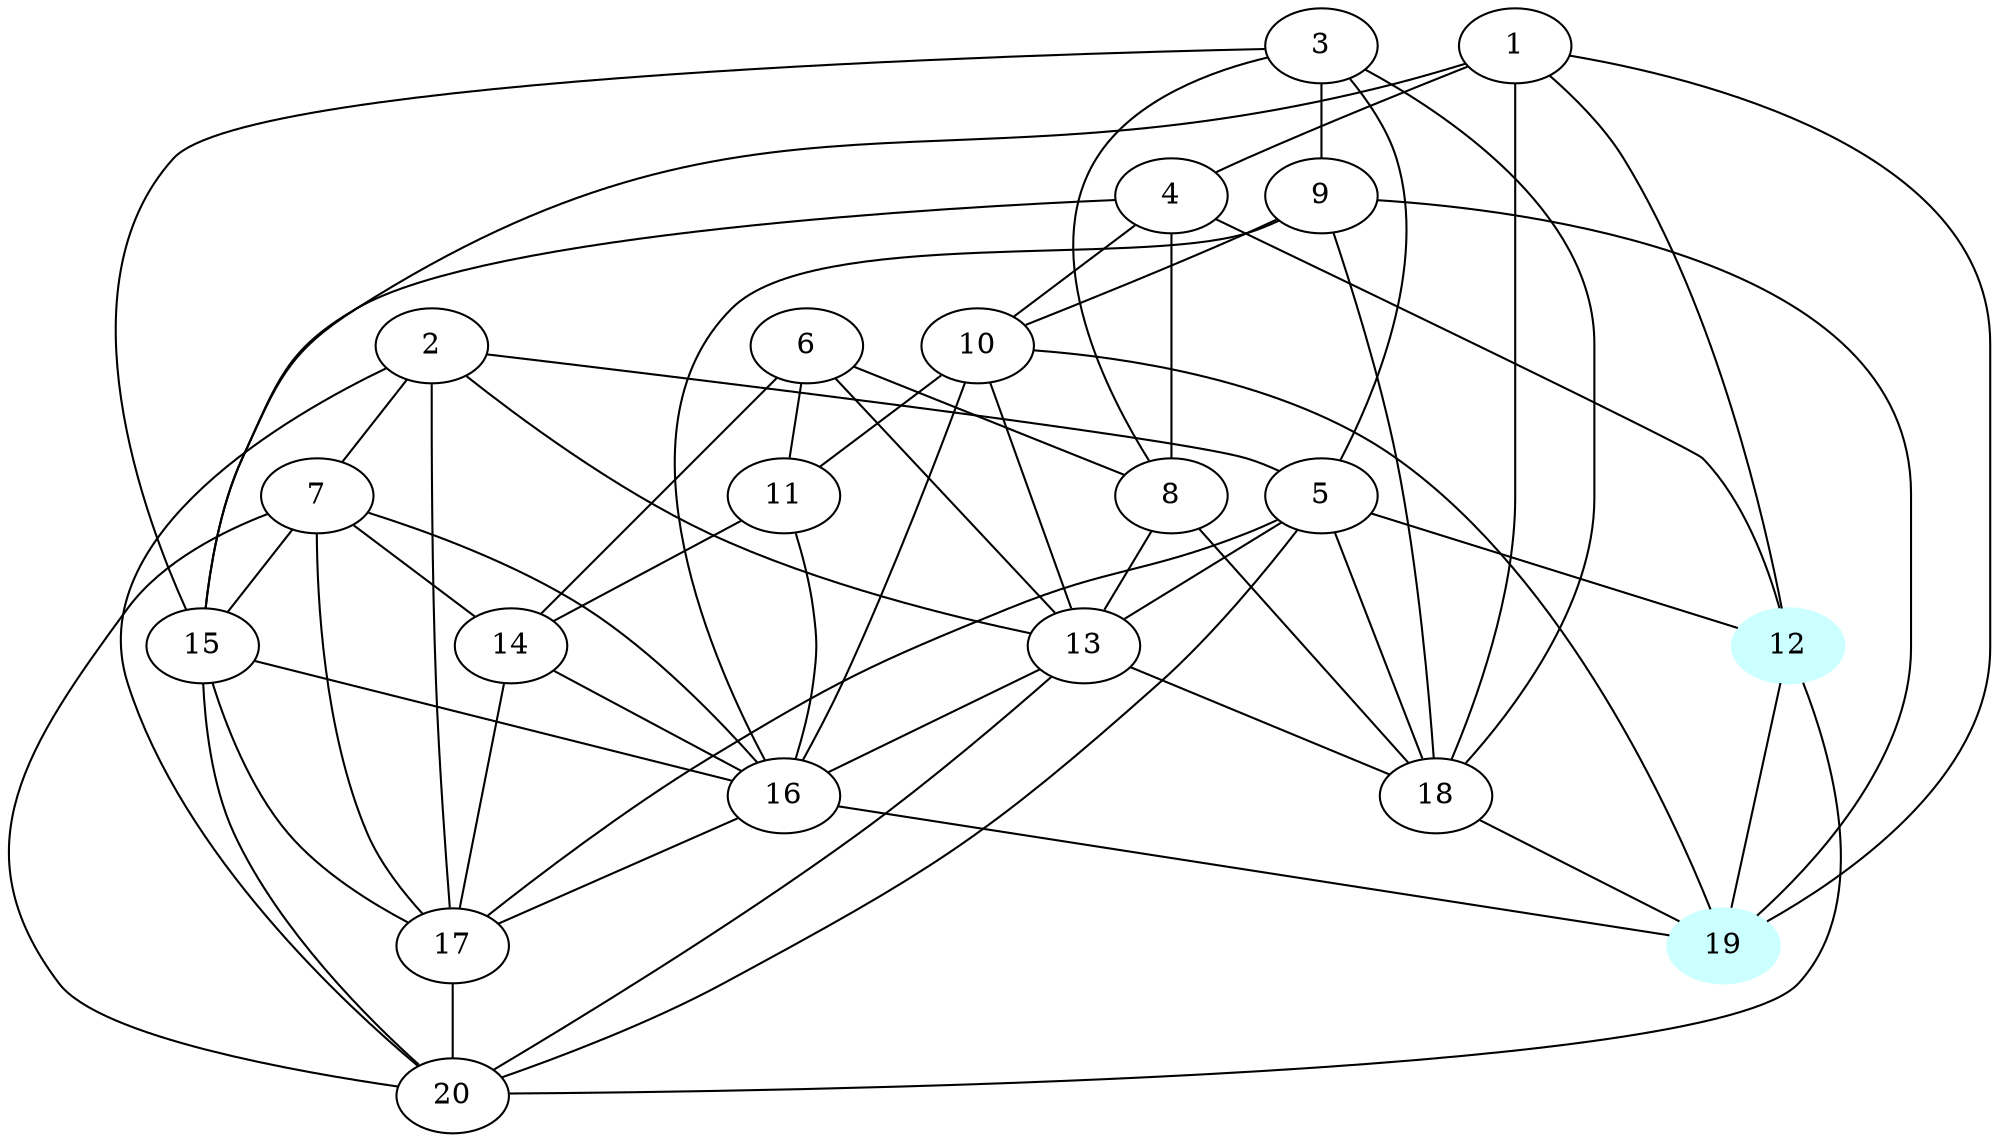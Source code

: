 graph G {
    12 [style=filled, color="#CCFFFF"];
    19 [style=filled, color="#CCFFFF"];
    1 -- 4 [len= 2]
    1 -- 12 [len= 2]
    1 -- 15 [len= 2]
    1 -- 18 [len= 2]
    1 -- 19 [len= 2]
    2 -- 5 [len= 2]
    2 -- 7 [len= 2]
    2 -- 13 [len= 2]
    2 -- 17 [len= 2]
    2 -- 20 [len= 2]
    3 -- 5 [len= 2]
    3 -- 8 [len= 2]
    3 -- 9 [len= 2]
    3 -- 15 [len= 2]
    3 -- 18 [len= 2]
    4 -- 8 [len= 2]
    4 -- 10 [len= 2]
    4 -- 12 [len= 2]
    4 -- 15 [len= 2]
    5 -- 12 [len= 2]
    5 -- 13 [len= 2]
    5 -- 17 [len= 2]
    5 -- 18 [len= 2]
    5 -- 20 [len= 2]
    6 -- 8 [len= 2]
    6 -- 11 [len= 2]
    6 -- 13 [len= 2]
    6 -- 14 [len= 2]
    7 -- 14 [len= 2]
    7 -- 15 [len= 2]
    7 -- 16 [len= 2]
    7 -- 17 [len= 2]
    7 -- 20 [len= 2]
    8 -- 13 [len= 2]
    8 -- 18 [len= 2]
    9 -- 10 [len= 2]
    9 -- 16 [len= 2]
    9 -- 18 [len= 2]
    9 -- 19 [len= 2]
    10 -- 11 [len= 2]
    10 -- 13 [len= 2]
    10 -- 16 [len= 2]
    10 -- 19 [len= 2]
    11 -- 14 [len= 2]
    11 -- 16 [len= 2]
    12 -- 19 [len= 2]
    12 -- 20 [len= 2]
    13 -- 16 [len= 2]
    13 -- 18 [len= 2]
    13 -- 20 [len= 2]
    14 -- 16 [len= 2]
    14 -- 17 [len= 2]
    15 -- 16 [len= 2]
    15 -- 17 [len= 2]
    15 -- 20 [len= 2]
    16 -- 17 [len= 2]
    16 -- 19 [len= 2]
    17 -- 20 [len= 2]
    18 -- 19 [len= 2]
}

